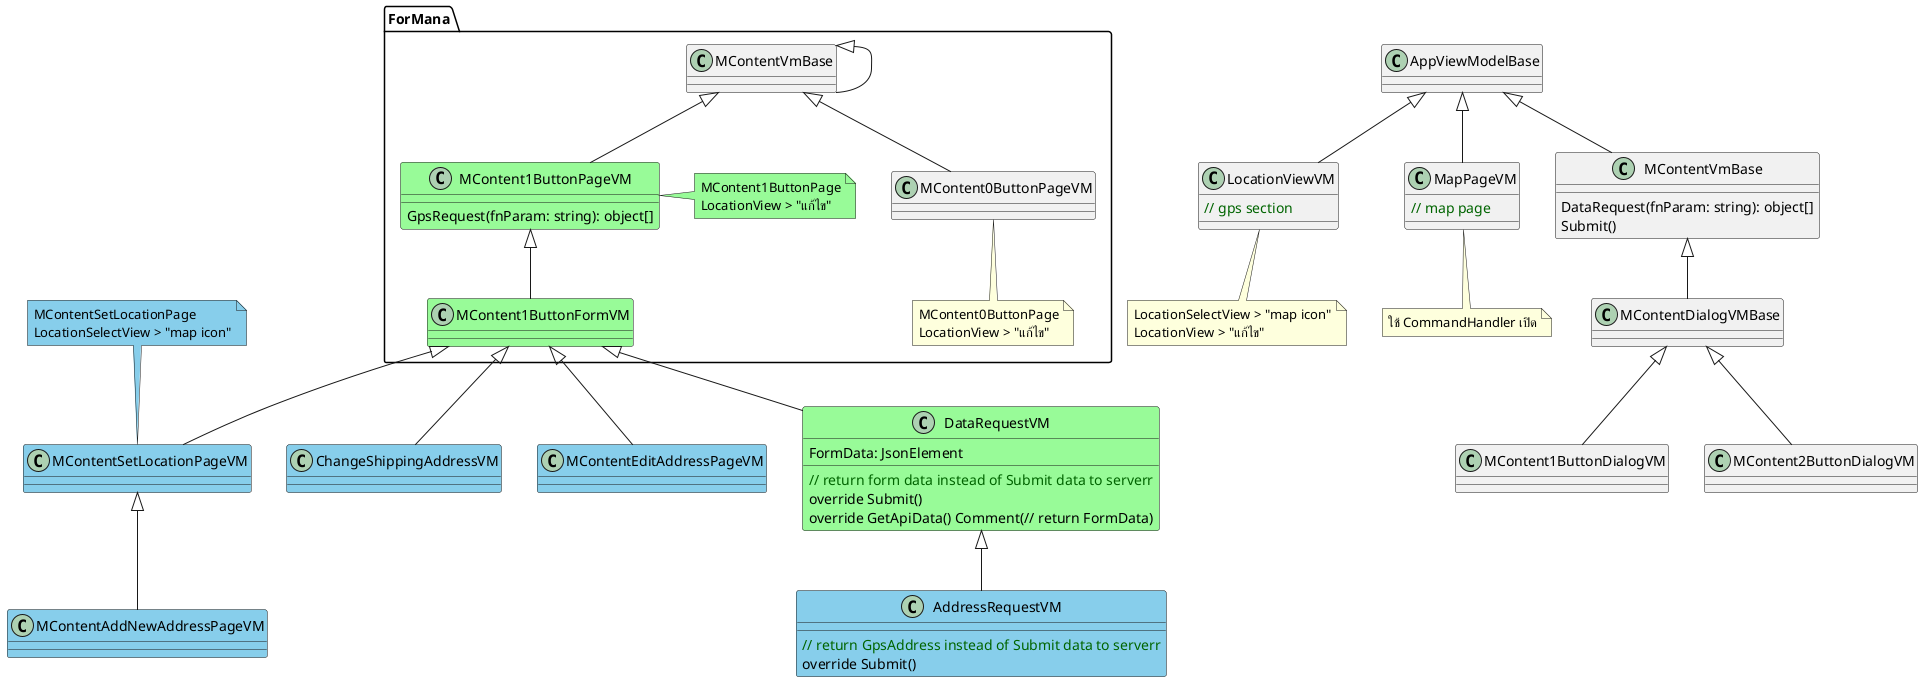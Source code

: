 @startuml vm heirachy

!define COMMENT(x) <color:darkgreen>x</color>

class AppViewModelBase { }

class LocationViewVM extends AppViewModelBase {
    COMMENT(// gps section)
}
note bottom of LocationViewVM
    LocationSelectView > "map icon"
    LocationView > "แก้ไข"
end note

class MapPageVM extends AppViewModelBase {
    COMMENT(// map page)
}
note bottom of MapPageVM: ใช้ CommandHandler เปิด

class MContentVmBase extends AppViewModelBase {
    DataRequest(fnParam: string): object[]
    Submit()
}

class MContentDialogVMBase extends MContentVmBase { }

class MContent1ButtonDialogVM extends MContentDialogVMBase { }

class MContent2ButtonDialogVM extends MContentDialogVMBase { }

package ForMana {

    class ForMana.MContentVmBase extends MContentVmBase { }

    class ForMana.MContent0ButtonPageVM extends ForMana.MContentVmBase { }
    note bottom of "ForMana.MContent0ButtonPageVM"
    MContent0ButtonPage
    LocationView > "แก้ไข"
end note

class ForMana.MContent1ButtonPageVM #PaleGreen extends ForMana.MContentVmBase {
    GpsRequest(fnParam: string): object[]
}
note left of "ForMana.MContent1ButtonPageVM" #PaleGreen
MContent1ButtonPage
LocationView > "แก้ไข"
end note

class ForMana.MContent1ButtonFormVM #PaleGreen extends ForMana.MContent1ButtonPageVM { }

}

class MContentSetLocationPageVM #SkyBlue extends ForMana.MContent1ButtonFormVM { }
note top of MContentSetLocationPageVM #SkyBlue
MContentSetLocationPage
LocationSelectView > "map icon"
end note

class MContentAddNewAddressPageVM #SkyBlue extends MContentSetLocationPageVM { }

class ChangeShippingAddressVM #SkyBlue extends ForMana.MContent1ButtonFormVM { }

class MContentEditAddressPageVM #SkyBlue extends ForMana.MContent1ButtonFormVM { }

class DataRequestVM #PaleGreen extends ForMana.MContent1ButtonFormVM {
    FormData: JsonElement
    {method} COMMENT(// return form data instead of Submit data to serverr)
    override Submit()
    override GetApiData() Comment(// return FormData)
}

class AddressRequestVM #SkyBlue extends DataRequestVM {
    {method} COMMENT(// return GpsAddress instead of Submit data to serverr)
    override Submit()
}

@enduml